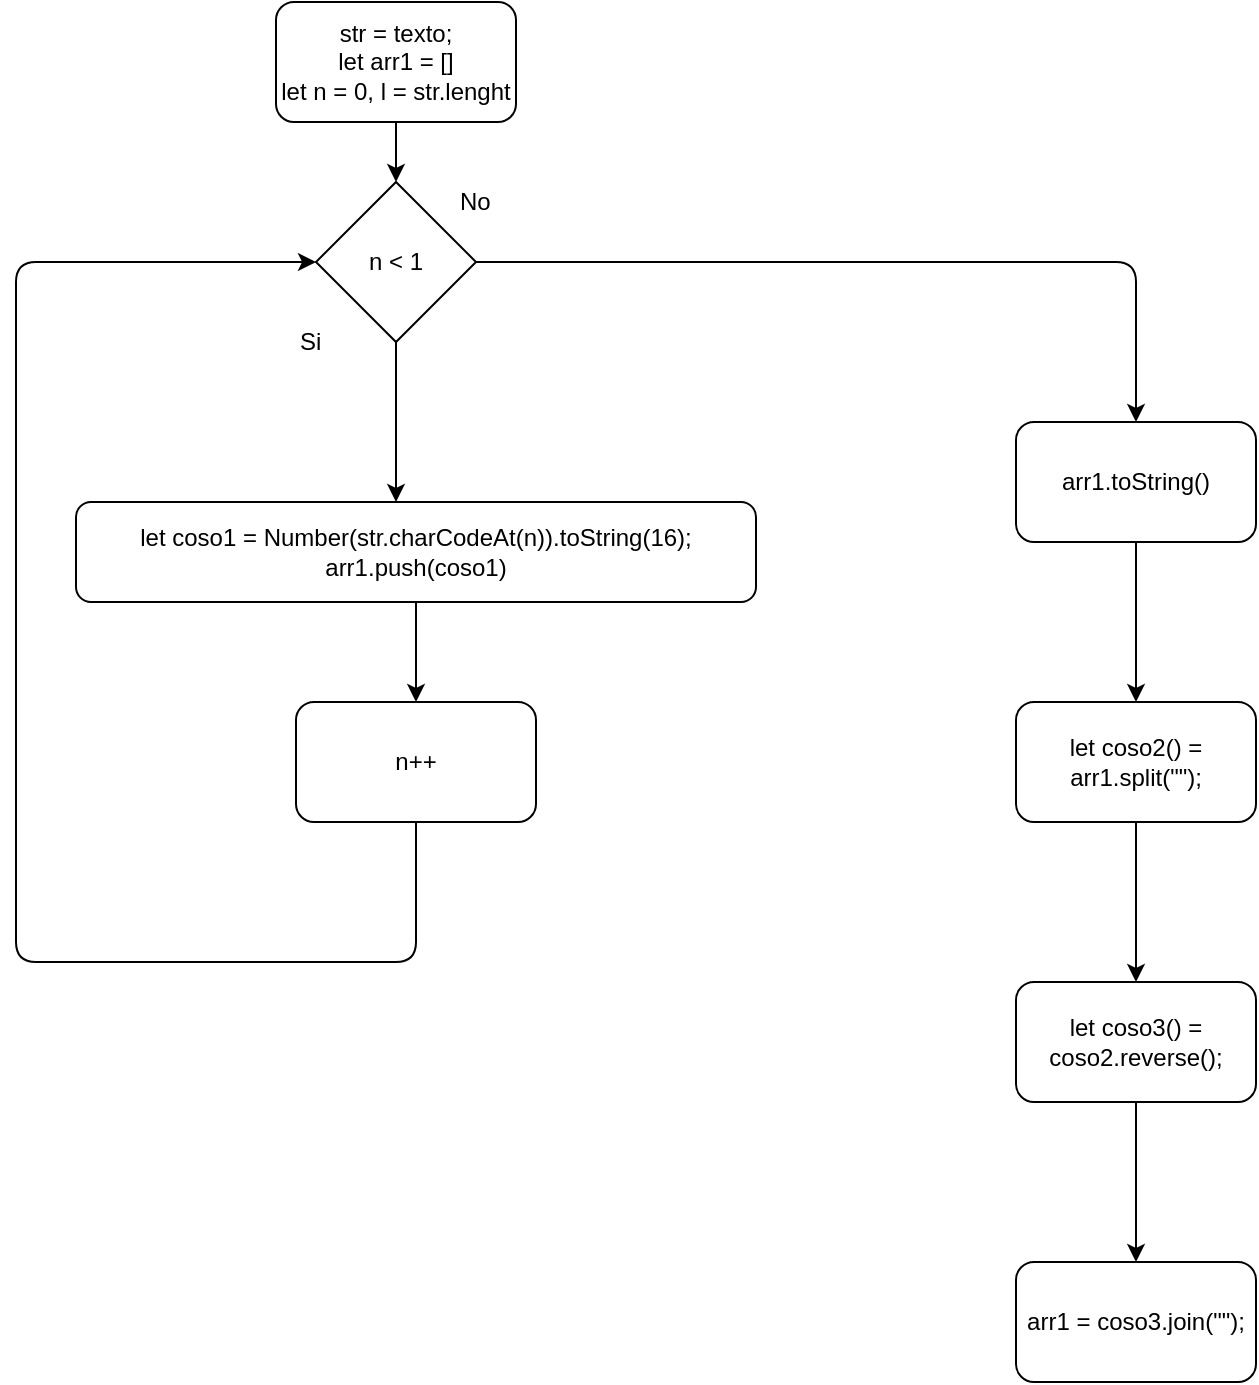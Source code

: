 <mxfile version="12.2.2" type="device" pages="1"><diagram id="mOMUZNjnyp3IxVFxwAE6" name="Page-1"><mxGraphModel dx="1832" dy="541" grid="1" gridSize="10" guides="1" tooltips="1" connect="1" arrows="1" fold="1" page="1" pageScale="1" pageWidth="827" pageHeight="1169" math="0" shadow="0"><root><mxCell id="0"/><mxCell id="1" parent="0"/><mxCell id="AfmXftB0eUKFkCM2Ulvc-10" value="" style="edgeStyle=orthogonalEdgeStyle;rounded=0;orthogonalLoop=1;jettySize=auto;html=1;" edge="1" parent="1" source="AfmXftB0eUKFkCM2Ulvc-2" target="AfmXftB0eUKFkCM2Ulvc-3"><mxGeometry relative="1" as="geometry"/></mxCell><mxCell id="AfmXftB0eUKFkCM2Ulvc-2" value="str = texto;&lt;br&gt;let arr1 = []&lt;br&gt;let n = 0, l = str.lenght" style="rounded=1;whiteSpace=wrap;html=1;" vertex="1" parent="1"><mxGeometry x="130" y="50" width="120" height="60" as="geometry"/></mxCell><mxCell id="AfmXftB0eUKFkCM2Ulvc-5" value="" style="edgeStyle=orthogonalEdgeStyle;rounded=0;orthogonalLoop=1;jettySize=auto;html=1;" edge="1" parent="1" source="AfmXftB0eUKFkCM2Ulvc-3"><mxGeometry relative="1" as="geometry"><mxPoint x="190" y="300" as="targetPoint"/></mxGeometry></mxCell><mxCell id="AfmXftB0eUKFkCM2Ulvc-3" value="n &amp;lt; 1" style="rhombus;whiteSpace=wrap;html=1;" vertex="1" parent="1"><mxGeometry x="150" y="140" width="80" height="80" as="geometry"/></mxCell><mxCell id="AfmXftB0eUKFkCM2Ulvc-6" value="Si" style="text;html=1;resizable=0;points=[];autosize=1;align=left;verticalAlign=top;spacingTop=-4;" vertex="1" parent="1"><mxGeometry x="140" y="210" width="30" height="20" as="geometry"/></mxCell><mxCell id="AfmXftB0eUKFkCM2Ulvc-9" value="" style="edgeStyle=orthogonalEdgeStyle;rounded=0;orthogonalLoop=1;jettySize=auto;html=1;" edge="1" parent="1" source="AfmXftB0eUKFkCM2Ulvc-7" target="AfmXftB0eUKFkCM2Ulvc-8"><mxGeometry relative="1" as="geometry"/></mxCell><mxCell id="AfmXftB0eUKFkCM2Ulvc-7" value="let coso1 = Number(str.charCodeAt(n)).toString(16);&lt;br&gt;arr1.push(coso1)" style="rounded=1;whiteSpace=wrap;html=1;" vertex="1" parent="1"><mxGeometry x="30" y="300" width="340" height="50" as="geometry"/></mxCell><mxCell id="AfmXftB0eUKFkCM2Ulvc-8" value="n++" style="rounded=1;whiteSpace=wrap;html=1;" vertex="1" parent="1"><mxGeometry x="140" y="400" width="120" height="60" as="geometry"/></mxCell><mxCell id="AfmXftB0eUKFkCM2Ulvc-11" value="" style="endArrow=classic;html=1;exitX=1;exitY=0.5;exitDx=0;exitDy=0;" edge="1" parent="1" source="AfmXftB0eUKFkCM2Ulvc-3"><mxGeometry width="50" height="50" relative="1" as="geometry"><mxPoint x="360" y="180" as="sourcePoint"/><mxPoint x="560" y="260" as="targetPoint"/><Array as="points"><mxPoint x="560" y="180"/></Array></mxGeometry></mxCell><mxCell id="AfmXftB0eUKFkCM2Ulvc-12" value="No" style="text;html=1;resizable=0;points=[];autosize=1;align=left;verticalAlign=top;spacingTop=-4;" vertex="1" parent="1"><mxGeometry x="220" y="140" width="30" height="20" as="geometry"/></mxCell><mxCell id="AfmXftB0eUKFkCM2Ulvc-13" value="" style="endArrow=classic;html=1;exitX=0.5;exitY=1;exitDx=0;exitDy=0;entryX=0;entryY=0.5;entryDx=0;entryDy=0;" edge="1" parent="1" source="AfmXftB0eUKFkCM2Ulvc-8" target="AfmXftB0eUKFkCM2Ulvc-3"><mxGeometry width="50" height="50" relative="1" as="geometry"><mxPoint x="190" y="510" as="sourcePoint"/><mxPoint x="240" y="460" as="targetPoint"/><Array as="points"><mxPoint x="200" y="530"/><mxPoint y="530"/><mxPoint y="180"/></Array></mxGeometry></mxCell><mxCell id="AfmXftB0eUKFkCM2Ulvc-16" value="" style="edgeStyle=orthogonalEdgeStyle;rounded=0;orthogonalLoop=1;jettySize=auto;html=1;" edge="1" parent="1" source="AfmXftB0eUKFkCM2Ulvc-14" target="AfmXftB0eUKFkCM2Ulvc-15"><mxGeometry relative="1" as="geometry"/></mxCell><mxCell id="AfmXftB0eUKFkCM2Ulvc-14" value="arr1.toString()" style="rounded=1;whiteSpace=wrap;html=1;" vertex="1" parent="1"><mxGeometry x="500" y="260" width="120" height="60" as="geometry"/></mxCell><mxCell id="AfmXftB0eUKFkCM2Ulvc-18" value="" style="edgeStyle=orthogonalEdgeStyle;rounded=0;orthogonalLoop=1;jettySize=auto;html=1;" edge="1" parent="1" source="AfmXftB0eUKFkCM2Ulvc-15" target="AfmXftB0eUKFkCM2Ulvc-17"><mxGeometry relative="1" as="geometry"/></mxCell><mxCell id="AfmXftB0eUKFkCM2Ulvc-15" value="let coso2() = arr1.split(&quot;&quot;);" style="rounded=1;whiteSpace=wrap;html=1;" vertex="1" parent="1"><mxGeometry x="500" y="400" width="120" height="60" as="geometry"/></mxCell><mxCell id="AfmXftB0eUKFkCM2Ulvc-20" value="" style="edgeStyle=orthogonalEdgeStyle;rounded=0;orthogonalLoop=1;jettySize=auto;html=1;" edge="1" parent="1" source="AfmXftB0eUKFkCM2Ulvc-17" target="AfmXftB0eUKFkCM2Ulvc-19"><mxGeometry relative="1" as="geometry"/></mxCell><mxCell id="AfmXftB0eUKFkCM2Ulvc-17" value="let coso3() = coso2.reverse();" style="rounded=1;whiteSpace=wrap;html=1;" vertex="1" parent="1"><mxGeometry x="500" y="540" width="120" height="60" as="geometry"/></mxCell><mxCell id="AfmXftB0eUKFkCM2Ulvc-19" value="arr1 = coso3.join(&quot;&quot;);" style="rounded=1;whiteSpace=wrap;html=1;" vertex="1" parent="1"><mxGeometry x="500" y="680" width="120" height="60" as="geometry"/></mxCell></root></mxGraphModel></diagram></mxfile>